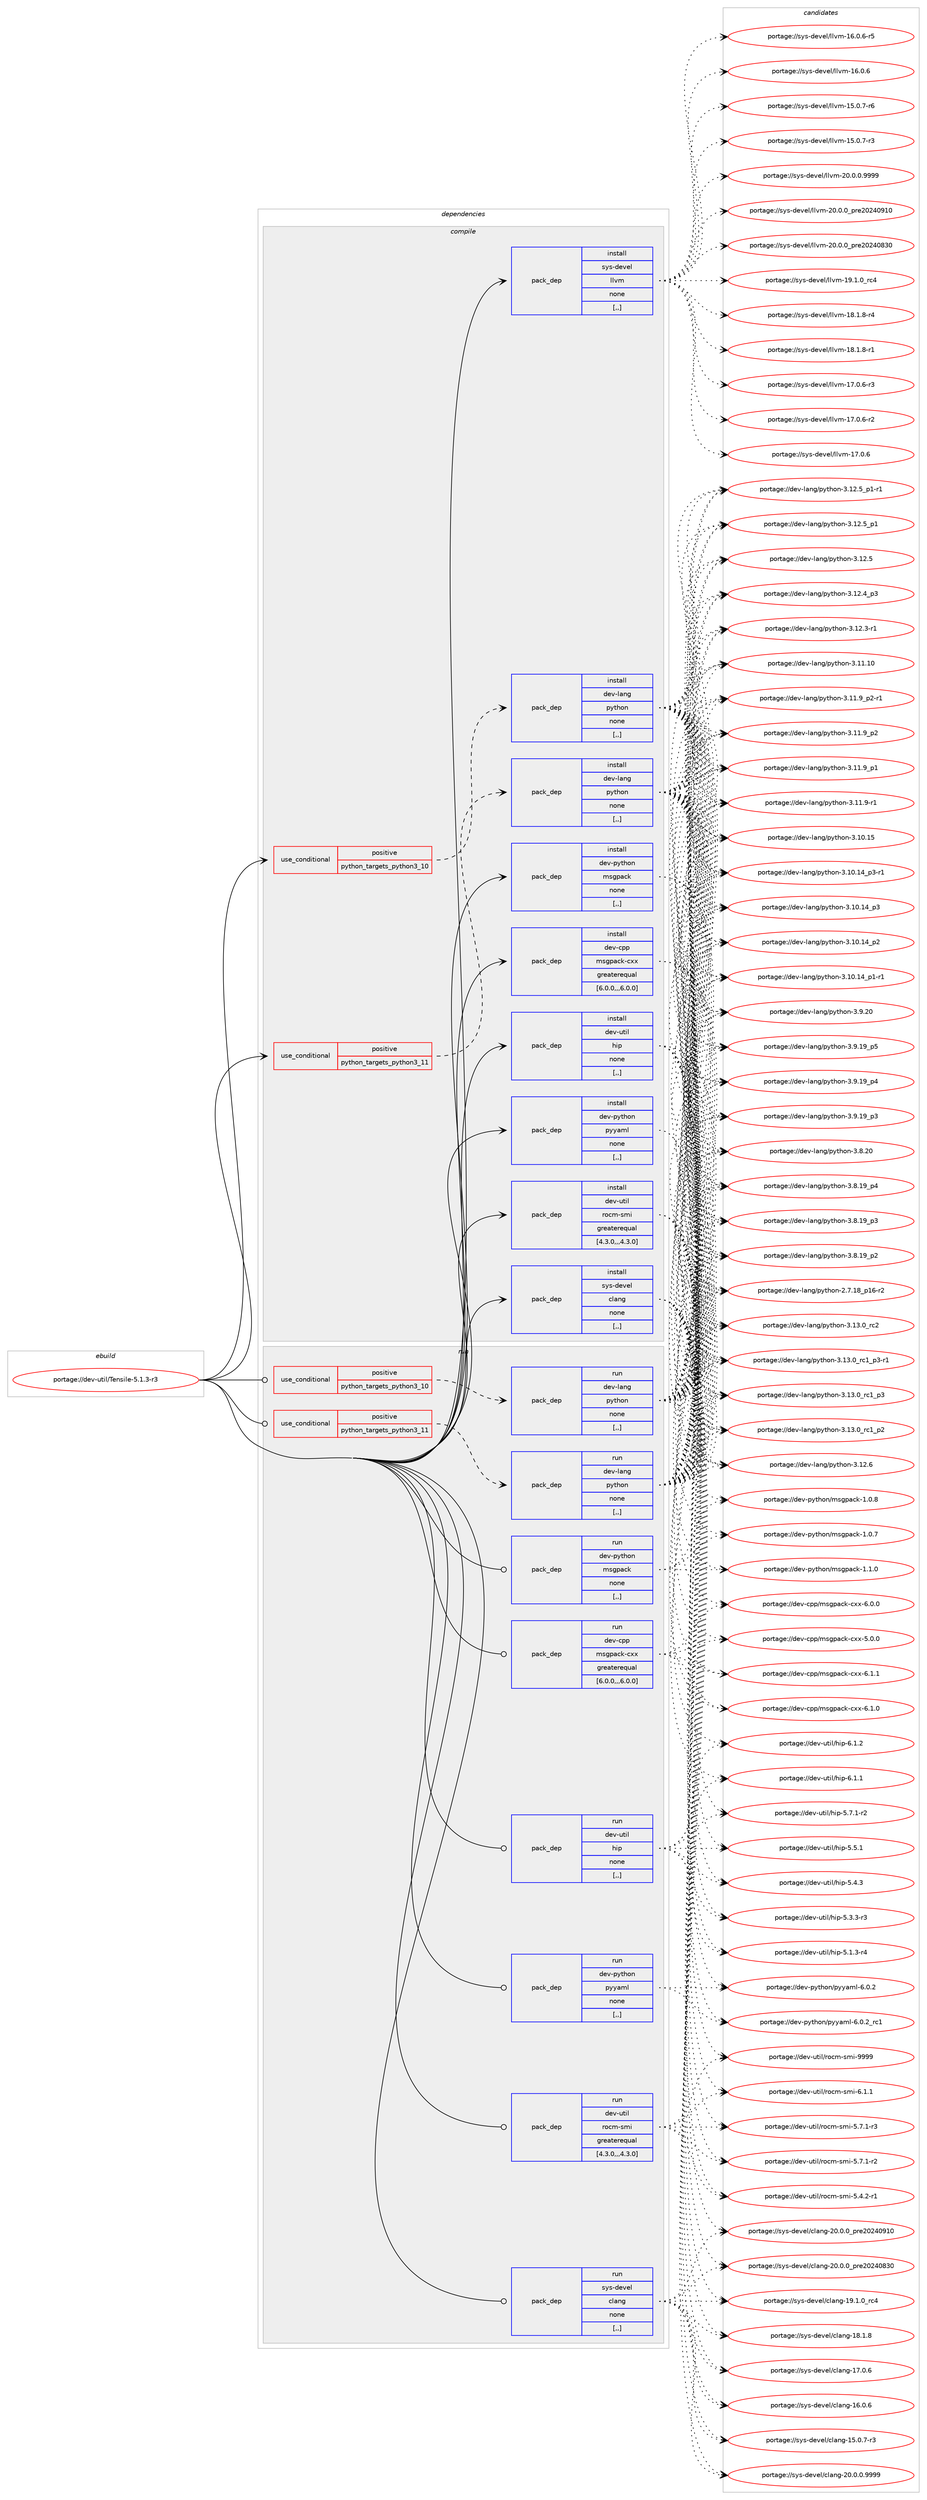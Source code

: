 digraph prolog {

# *************
# Graph options
# *************

newrank=true;
concentrate=true;
compound=true;
graph [rankdir=LR,fontname=Helvetica,fontsize=10,ranksep=1.5];#, ranksep=2.5, nodesep=0.2];
edge  [arrowhead=vee];
node  [fontname=Helvetica,fontsize=10];

# **********
# The ebuild
# **********

subgraph cluster_leftcol {
color=gray;
label=<<i>ebuild</i>>;
id [label="portage://dev-util/Tensile-5.1.3-r3", color=red, width=4, href="../dev-util/Tensile-5.1.3-r3.svg"];
}

# ****************
# The dependencies
# ****************

subgraph cluster_midcol {
color=gray;
label=<<i>dependencies</i>>;
subgraph cluster_compile {
fillcolor="#eeeeee";
style=filled;
label=<<i>compile</i>>;
subgraph cond190524 {
dependency707084 [label=<<TABLE BORDER="0" CELLBORDER="1" CELLSPACING="0" CELLPADDING="4"><TR><TD ROWSPAN="3" CELLPADDING="10">use_conditional</TD></TR><TR><TD>positive</TD></TR><TR><TD>python_targets_python3_10</TD></TR></TABLE>>, shape=none, color=red];
subgraph pack511573 {
dependency707085 [label=<<TABLE BORDER="0" CELLBORDER="1" CELLSPACING="0" CELLPADDING="4" WIDTH="220"><TR><TD ROWSPAN="6" CELLPADDING="30">pack_dep</TD></TR><TR><TD WIDTH="110">install</TD></TR><TR><TD>dev-lang</TD></TR><TR><TD>python</TD></TR><TR><TD>none</TD></TR><TR><TD>[,,]</TD></TR></TABLE>>, shape=none, color=blue];
}
dependency707084:e -> dependency707085:w [weight=20,style="dashed",arrowhead="vee"];
}
id:e -> dependency707084:w [weight=20,style="solid",arrowhead="vee"];
subgraph cond190525 {
dependency707086 [label=<<TABLE BORDER="0" CELLBORDER="1" CELLSPACING="0" CELLPADDING="4"><TR><TD ROWSPAN="3" CELLPADDING="10">use_conditional</TD></TR><TR><TD>positive</TD></TR><TR><TD>python_targets_python3_11</TD></TR></TABLE>>, shape=none, color=red];
subgraph pack511574 {
dependency707087 [label=<<TABLE BORDER="0" CELLBORDER="1" CELLSPACING="0" CELLPADDING="4" WIDTH="220"><TR><TD ROWSPAN="6" CELLPADDING="30">pack_dep</TD></TR><TR><TD WIDTH="110">install</TD></TR><TR><TD>dev-lang</TD></TR><TR><TD>python</TD></TR><TR><TD>none</TD></TR><TR><TD>[,,]</TD></TR></TABLE>>, shape=none, color=blue];
}
dependency707086:e -> dependency707087:w [weight=20,style="dashed",arrowhead="vee"];
}
id:e -> dependency707086:w [weight=20,style="solid",arrowhead="vee"];
subgraph pack511575 {
dependency707088 [label=<<TABLE BORDER="0" CELLBORDER="1" CELLSPACING="0" CELLPADDING="4" WIDTH="220"><TR><TD ROWSPAN="6" CELLPADDING="30">pack_dep</TD></TR><TR><TD WIDTH="110">install</TD></TR><TR><TD>dev-cpp</TD></TR><TR><TD>msgpack-cxx</TD></TR><TR><TD>greaterequal</TD></TR><TR><TD>[6.0.0,,,6.0.0]</TD></TR></TABLE>>, shape=none, color=blue];
}
id:e -> dependency707088:w [weight=20,style="solid",arrowhead="vee"];
subgraph pack511576 {
dependency707089 [label=<<TABLE BORDER="0" CELLBORDER="1" CELLSPACING="0" CELLPADDING="4" WIDTH="220"><TR><TD ROWSPAN="6" CELLPADDING="30">pack_dep</TD></TR><TR><TD WIDTH="110">install</TD></TR><TR><TD>dev-python</TD></TR><TR><TD>msgpack</TD></TR><TR><TD>none</TD></TR><TR><TD>[,,]</TD></TR></TABLE>>, shape=none, color=blue];
}
id:e -> dependency707089:w [weight=20,style="solid",arrowhead="vee"];
subgraph pack511577 {
dependency707090 [label=<<TABLE BORDER="0" CELLBORDER="1" CELLSPACING="0" CELLPADDING="4" WIDTH="220"><TR><TD ROWSPAN="6" CELLPADDING="30">pack_dep</TD></TR><TR><TD WIDTH="110">install</TD></TR><TR><TD>dev-python</TD></TR><TR><TD>pyyaml</TD></TR><TR><TD>none</TD></TR><TR><TD>[,,]</TD></TR></TABLE>>, shape=none, color=blue];
}
id:e -> dependency707090:w [weight=20,style="solid",arrowhead="vee"];
subgraph pack511578 {
dependency707091 [label=<<TABLE BORDER="0" CELLBORDER="1" CELLSPACING="0" CELLPADDING="4" WIDTH="220"><TR><TD ROWSPAN="6" CELLPADDING="30">pack_dep</TD></TR><TR><TD WIDTH="110">install</TD></TR><TR><TD>dev-util</TD></TR><TR><TD>hip</TD></TR><TR><TD>none</TD></TR><TR><TD>[,,]</TD></TR></TABLE>>, shape=none, color=blue];
}
id:e -> dependency707091:w [weight=20,style="solid",arrowhead="vee"];
subgraph pack511579 {
dependency707092 [label=<<TABLE BORDER="0" CELLBORDER="1" CELLSPACING="0" CELLPADDING="4" WIDTH="220"><TR><TD ROWSPAN="6" CELLPADDING="30">pack_dep</TD></TR><TR><TD WIDTH="110">install</TD></TR><TR><TD>dev-util</TD></TR><TR><TD>rocm-smi</TD></TR><TR><TD>greaterequal</TD></TR><TR><TD>[4.3.0,,,4.3.0]</TD></TR></TABLE>>, shape=none, color=blue];
}
id:e -> dependency707092:w [weight=20,style="solid",arrowhead="vee"];
subgraph pack511580 {
dependency707093 [label=<<TABLE BORDER="0" CELLBORDER="1" CELLSPACING="0" CELLPADDING="4" WIDTH="220"><TR><TD ROWSPAN="6" CELLPADDING="30">pack_dep</TD></TR><TR><TD WIDTH="110">install</TD></TR><TR><TD>sys-devel</TD></TR><TR><TD>clang</TD></TR><TR><TD>none</TD></TR><TR><TD>[,,]</TD></TR></TABLE>>, shape=none, color=blue];
}
id:e -> dependency707093:w [weight=20,style="solid",arrowhead="vee"];
subgraph pack511581 {
dependency707094 [label=<<TABLE BORDER="0" CELLBORDER="1" CELLSPACING="0" CELLPADDING="4" WIDTH="220"><TR><TD ROWSPAN="6" CELLPADDING="30">pack_dep</TD></TR><TR><TD WIDTH="110">install</TD></TR><TR><TD>sys-devel</TD></TR><TR><TD>llvm</TD></TR><TR><TD>none</TD></TR><TR><TD>[,,]</TD></TR></TABLE>>, shape=none, color=blue];
}
id:e -> dependency707094:w [weight=20,style="solid",arrowhead="vee"];
}
subgraph cluster_compileandrun {
fillcolor="#eeeeee";
style=filled;
label=<<i>compile and run</i>>;
}
subgraph cluster_run {
fillcolor="#eeeeee";
style=filled;
label=<<i>run</i>>;
subgraph cond190526 {
dependency707095 [label=<<TABLE BORDER="0" CELLBORDER="1" CELLSPACING="0" CELLPADDING="4"><TR><TD ROWSPAN="3" CELLPADDING="10">use_conditional</TD></TR><TR><TD>positive</TD></TR><TR><TD>python_targets_python3_10</TD></TR></TABLE>>, shape=none, color=red];
subgraph pack511582 {
dependency707096 [label=<<TABLE BORDER="0" CELLBORDER="1" CELLSPACING="0" CELLPADDING="4" WIDTH="220"><TR><TD ROWSPAN="6" CELLPADDING="30">pack_dep</TD></TR><TR><TD WIDTH="110">run</TD></TR><TR><TD>dev-lang</TD></TR><TR><TD>python</TD></TR><TR><TD>none</TD></TR><TR><TD>[,,]</TD></TR></TABLE>>, shape=none, color=blue];
}
dependency707095:e -> dependency707096:w [weight=20,style="dashed",arrowhead="vee"];
}
id:e -> dependency707095:w [weight=20,style="solid",arrowhead="odot"];
subgraph cond190527 {
dependency707097 [label=<<TABLE BORDER="0" CELLBORDER="1" CELLSPACING="0" CELLPADDING="4"><TR><TD ROWSPAN="3" CELLPADDING="10">use_conditional</TD></TR><TR><TD>positive</TD></TR><TR><TD>python_targets_python3_11</TD></TR></TABLE>>, shape=none, color=red];
subgraph pack511583 {
dependency707098 [label=<<TABLE BORDER="0" CELLBORDER="1" CELLSPACING="0" CELLPADDING="4" WIDTH="220"><TR><TD ROWSPAN="6" CELLPADDING="30">pack_dep</TD></TR><TR><TD WIDTH="110">run</TD></TR><TR><TD>dev-lang</TD></TR><TR><TD>python</TD></TR><TR><TD>none</TD></TR><TR><TD>[,,]</TD></TR></TABLE>>, shape=none, color=blue];
}
dependency707097:e -> dependency707098:w [weight=20,style="dashed",arrowhead="vee"];
}
id:e -> dependency707097:w [weight=20,style="solid",arrowhead="odot"];
subgraph pack511584 {
dependency707099 [label=<<TABLE BORDER="0" CELLBORDER="1" CELLSPACING="0" CELLPADDING="4" WIDTH="220"><TR><TD ROWSPAN="6" CELLPADDING="30">pack_dep</TD></TR><TR><TD WIDTH="110">run</TD></TR><TR><TD>dev-cpp</TD></TR><TR><TD>msgpack-cxx</TD></TR><TR><TD>greaterequal</TD></TR><TR><TD>[6.0.0,,,6.0.0]</TD></TR></TABLE>>, shape=none, color=blue];
}
id:e -> dependency707099:w [weight=20,style="solid",arrowhead="odot"];
subgraph pack511585 {
dependency707100 [label=<<TABLE BORDER="0" CELLBORDER="1" CELLSPACING="0" CELLPADDING="4" WIDTH="220"><TR><TD ROWSPAN="6" CELLPADDING="30">pack_dep</TD></TR><TR><TD WIDTH="110">run</TD></TR><TR><TD>dev-python</TD></TR><TR><TD>msgpack</TD></TR><TR><TD>none</TD></TR><TR><TD>[,,]</TD></TR></TABLE>>, shape=none, color=blue];
}
id:e -> dependency707100:w [weight=20,style="solid",arrowhead="odot"];
subgraph pack511586 {
dependency707101 [label=<<TABLE BORDER="0" CELLBORDER="1" CELLSPACING="0" CELLPADDING="4" WIDTH="220"><TR><TD ROWSPAN="6" CELLPADDING="30">pack_dep</TD></TR><TR><TD WIDTH="110">run</TD></TR><TR><TD>dev-python</TD></TR><TR><TD>pyyaml</TD></TR><TR><TD>none</TD></TR><TR><TD>[,,]</TD></TR></TABLE>>, shape=none, color=blue];
}
id:e -> dependency707101:w [weight=20,style="solid",arrowhead="odot"];
subgraph pack511587 {
dependency707102 [label=<<TABLE BORDER="0" CELLBORDER="1" CELLSPACING="0" CELLPADDING="4" WIDTH="220"><TR><TD ROWSPAN="6" CELLPADDING="30">pack_dep</TD></TR><TR><TD WIDTH="110">run</TD></TR><TR><TD>dev-util</TD></TR><TR><TD>hip</TD></TR><TR><TD>none</TD></TR><TR><TD>[,,]</TD></TR></TABLE>>, shape=none, color=blue];
}
id:e -> dependency707102:w [weight=20,style="solid",arrowhead="odot"];
subgraph pack511588 {
dependency707103 [label=<<TABLE BORDER="0" CELLBORDER="1" CELLSPACING="0" CELLPADDING="4" WIDTH="220"><TR><TD ROWSPAN="6" CELLPADDING="30">pack_dep</TD></TR><TR><TD WIDTH="110">run</TD></TR><TR><TD>dev-util</TD></TR><TR><TD>rocm-smi</TD></TR><TR><TD>greaterequal</TD></TR><TR><TD>[4.3.0,,,4.3.0]</TD></TR></TABLE>>, shape=none, color=blue];
}
id:e -> dependency707103:w [weight=20,style="solid",arrowhead="odot"];
subgraph pack511589 {
dependency707104 [label=<<TABLE BORDER="0" CELLBORDER="1" CELLSPACING="0" CELLPADDING="4" WIDTH="220"><TR><TD ROWSPAN="6" CELLPADDING="30">pack_dep</TD></TR><TR><TD WIDTH="110">run</TD></TR><TR><TD>sys-devel</TD></TR><TR><TD>clang</TD></TR><TR><TD>none</TD></TR><TR><TD>[,,]</TD></TR></TABLE>>, shape=none, color=blue];
}
id:e -> dependency707104:w [weight=20,style="solid",arrowhead="odot"];
}
}

# **************
# The candidates
# **************

subgraph cluster_choices {
rank=same;
color=gray;
label=<<i>candidates</i>>;

subgraph choice511573 {
color=black;
nodesep=1;
choice10010111845108971101034711212111610411111045514649514648951149950 [label="portage://dev-lang/python-3.13.0_rc2", color=red, width=4,href="../dev-lang/python-3.13.0_rc2.svg"];
choice1001011184510897110103471121211161041111104551464951464895114994995112514511449 [label="portage://dev-lang/python-3.13.0_rc1_p3-r1", color=red, width=4,href="../dev-lang/python-3.13.0_rc1_p3-r1.svg"];
choice100101118451089711010347112121116104111110455146495146489511499499511251 [label="portage://dev-lang/python-3.13.0_rc1_p3", color=red, width=4,href="../dev-lang/python-3.13.0_rc1_p3.svg"];
choice100101118451089711010347112121116104111110455146495146489511499499511250 [label="portage://dev-lang/python-3.13.0_rc1_p2", color=red, width=4,href="../dev-lang/python-3.13.0_rc1_p2.svg"];
choice10010111845108971101034711212111610411111045514649504654 [label="portage://dev-lang/python-3.12.6", color=red, width=4,href="../dev-lang/python-3.12.6.svg"];
choice1001011184510897110103471121211161041111104551464950465395112494511449 [label="portage://dev-lang/python-3.12.5_p1-r1", color=red, width=4,href="../dev-lang/python-3.12.5_p1-r1.svg"];
choice100101118451089711010347112121116104111110455146495046539511249 [label="portage://dev-lang/python-3.12.5_p1", color=red, width=4,href="../dev-lang/python-3.12.5_p1.svg"];
choice10010111845108971101034711212111610411111045514649504653 [label="portage://dev-lang/python-3.12.5", color=red, width=4,href="../dev-lang/python-3.12.5.svg"];
choice100101118451089711010347112121116104111110455146495046529511251 [label="portage://dev-lang/python-3.12.4_p3", color=red, width=4,href="../dev-lang/python-3.12.4_p3.svg"];
choice100101118451089711010347112121116104111110455146495046514511449 [label="portage://dev-lang/python-3.12.3-r1", color=red, width=4,href="../dev-lang/python-3.12.3-r1.svg"];
choice1001011184510897110103471121211161041111104551464949464948 [label="portage://dev-lang/python-3.11.10", color=red, width=4,href="../dev-lang/python-3.11.10.svg"];
choice1001011184510897110103471121211161041111104551464949465795112504511449 [label="portage://dev-lang/python-3.11.9_p2-r1", color=red, width=4,href="../dev-lang/python-3.11.9_p2-r1.svg"];
choice100101118451089711010347112121116104111110455146494946579511250 [label="portage://dev-lang/python-3.11.9_p2", color=red, width=4,href="../dev-lang/python-3.11.9_p2.svg"];
choice100101118451089711010347112121116104111110455146494946579511249 [label="portage://dev-lang/python-3.11.9_p1", color=red, width=4,href="../dev-lang/python-3.11.9_p1.svg"];
choice100101118451089711010347112121116104111110455146494946574511449 [label="portage://dev-lang/python-3.11.9-r1", color=red, width=4,href="../dev-lang/python-3.11.9-r1.svg"];
choice1001011184510897110103471121211161041111104551464948464953 [label="portage://dev-lang/python-3.10.15", color=red, width=4,href="../dev-lang/python-3.10.15.svg"];
choice100101118451089711010347112121116104111110455146494846495295112514511449 [label="portage://dev-lang/python-3.10.14_p3-r1", color=red, width=4,href="../dev-lang/python-3.10.14_p3-r1.svg"];
choice10010111845108971101034711212111610411111045514649484649529511251 [label="portage://dev-lang/python-3.10.14_p3", color=red, width=4,href="../dev-lang/python-3.10.14_p3.svg"];
choice10010111845108971101034711212111610411111045514649484649529511250 [label="portage://dev-lang/python-3.10.14_p2", color=red, width=4,href="../dev-lang/python-3.10.14_p2.svg"];
choice100101118451089711010347112121116104111110455146494846495295112494511449 [label="portage://dev-lang/python-3.10.14_p1-r1", color=red, width=4,href="../dev-lang/python-3.10.14_p1-r1.svg"];
choice10010111845108971101034711212111610411111045514657465048 [label="portage://dev-lang/python-3.9.20", color=red, width=4,href="../dev-lang/python-3.9.20.svg"];
choice100101118451089711010347112121116104111110455146574649579511253 [label="portage://dev-lang/python-3.9.19_p5", color=red, width=4,href="../dev-lang/python-3.9.19_p5.svg"];
choice100101118451089711010347112121116104111110455146574649579511252 [label="portage://dev-lang/python-3.9.19_p4", color=red, width=4,href="../dev-lang/python-3.9.19_p4.svg"];
choice100101118451089711010347112121116104111110455146574649579511251 [label="portage://dev-lang/python-3.9.19_p3", color=red, width=4,href="../dev-lang/python-3.9.19_p3.svg"];
choice10010111845108971101034711212111610411111045514656465048 [label="portage://dev-lang/python-3.8.20", color=red, width=4,href="../dev-lang/python-3.8.20.svg"];
choice100101118451089711010347112121116104111110455146564649579511252 [label="portage://dev-lang/python-3.8.19_p4", color=red, width=4,href="../dev-lang/python-3.8.19_p4.svg"];
choice100101118451089711010347112121116104111110455146564649579511251 [label="portage://dev-lang/python-3.8.19_p3", color=red, width=4,href="../dev-lang/python-3.8.19_p3.svg"];
choice100101118451089711010347112121116104111110455146564649579511250 [label="portage://dev-lang/python-3.8.19_p2", color=red, width=4,href="../dev-lang/python-3.8.19_p2.svg"];
choice100101118451089711010347112121116104111110455046554649569511249544511450 [label="portage://dev-lang/python-2.7.18_p16-r2", color=red, width=4,href="../dev-lang/python-2.7.18_p16-r2.svg"];
dependency707085:e -> choice10010111845108971101034711212111610411111045514649514648951149950:w [style=dotted,weight="100"];
dependency707085:e -> choice1001011184510897110103471121211161041111104551464951464895114994995112514511449:w [style=dotted,weight="100"];
dependency707085:e -> choice100101118451089711010347112121116104111110455146495146489511499499511251:w [style=dotted,weight="100"];
dependency707085:e -> choice100101118451089711010347112121116104111110455146495146489511499499511250:w [style=dotted,weight="100"];
dependency707085:e -> choice10010111845108971101034711212111610411111045514649504654:w [style=dotted,weight="100"];
dependency707085:e -> choice1001011184510897110103471121211161041111104551464950465395112494511449:w [style=dotted,weight="100"];
dependency707085:e -> choice100101118451089711010347112121116104111110455146495046539511249:w [style=dotted,weight="100"];
dependency707085:e -> choice10010111845108971101034711212111610411111045514649504653:w [style=dotted,weight="100"];
dependency707085:e -> choice100101118451089711010347112121116104111110455146495046529511251:w [style=dotted,weight="100"];
dependency707085:e -> choice100101118451089711010347112121116104111110455146495046514511449:w [style=dotted,weight="100"];
dependency707085:e -> choice1001011184510897110103471121211161041111104551464949464948:w [style=dotted,weight="100"];
dependency707085:e -> choice1001011184510897110103471121211161041111104551464949465795112504511449:w [style=dotted,weight="100"];
dependency707085:e -> choice100101118451089711010347112121116104111110455146494946579511250:w [style=dotted,weight="100"];
dependency707085:e -> choice100101118451089711010347112121116104111110455146494946579511249:w [style=dotted,weight="100"];
dependency707085:e -> choice100101118451089711010347112121116104111110455146494946574511449:w [style=dotted,weight="100"];
dependency707085:e -> choice1001011184510897110103471121211161041111104551464948464953:w [style=dotted,weight="100"];
dependency707085:e -> choice100101118451089711010347112121116104111110455146494846495295112514511449:w [style=dotted,weight="100"];
dependency707085:e -> choice10010111845108971101034711212111610411111045514649484649529511251:w [style=dotted,weight="100"];
dependency707085:e -> choice10010111845108971101034711212111610411111045514649484649529511250:w [style=dotted,weight="100"];
dependency707085:e -> choice100101118451089711010347112121116104111110455146494846495295112494511449:w [style=dotted,weight="100"];
dependency707085:e -> choice10010111845108971101034711212111610411111045514657465048:w [style=dotted,weight="100"];
dependency707085:e -> choice100101118451089711010347112121116104111110455146574649579511253:w [style=dotted,weight="100"];
dependency707085:e -> choice100101118451089711010347112121116104111110455146574649579511252:w [style=dotted,weight="100"];
dependency707085:e -> choice100101118451089711010347112121116104111110455146574649579511251:w [style=dotted,weight="100"];
dependency707085:e -> choice10010111845108971101034711212111610411111045514656465048:w [style=dotted,weight="100"];
dependency707085:e -> choice100101118451089711010347112121116104111110455146564649579511252:w [style=dotted,weight="100"];
dependency707085:e -> choice100101118451089711010347112121116104111110455146564649579511251:w [style=dotted,weight="100"];
dependency707085:e -> choice100101118451089711010347112121116104111110455146564649579511250:w [style=dotted,weight="100"];
dependency707085:e -> choice100101118451089711010347112121116104111110455046554649569511249544511450:w [style=dotted,weight="100"];
}
subgraph choice511574 {
color=black;
nodesep=1;
choice10010111845108971101034711212111610411111045514649514648951149950 [label="portage://dev-lang/python-3.13.0_rc2", color=red, width=4,href="../dev-lang/python-3.13.0_rc2.svg"];
choice1001011184510897110103471121211161041111104551464951464895114994995112514511449 [label="portage://dev-lang/python-3.13.0_rc1_p3-r1", color=red, width=4,href="../dev-lang/python-3.13.0_rc1_p3-r1.svg"];
choice100101118451089711010347112121116104111110455146495146489511499499511251 [label="portage://dev-lang/python-3.13.0_rc1_p3", color=red, width=4,href="../dev-lang/python-3.13.0_rc1_p3.svg"];
choice100101118451089711010347112121116104111110455146495146489511499499511250 [label="portage://dev-lang/python-3.13.0_rc1_p2", color=red, width=4,href="../dev-lang/python-3.13.0_rc1_p2.svg"];
choice10010111845108971101034711212111610411111045514649504654 [label="portage://dev-lang/python-3.12.6", color=red, width=4,href="../dev-lang/python-3.12.6.svg"];
choice1001011184510897110103471121211161041111104551464950465395112494511449 [label="portage://dev-lang/python-3.12.5_p1-r1", color=red, width=4,href="../dev-lang/python-3.12.5_p1-r1.svg"];
choice100101118451089711010347112121116104111110455146495046539511249 [label="portage://dev-lang/python-3.12.5_p1", color=red, width=4,href="../dev-lang/python-3.12.5_p1.svg"];
choice10010111845108971101034711212111610411111045514649504653 [label="portage://dev-lang/python-3.12.5", color=red, width=4,href="../dev-lang/python-3.12.5.svg"];
choice100101118451089711010347112121116104111110455146495046529511251 [label="portage://dev-lang/python-3.12.4_p3", color=red, width=4,href="../dev-lang/python-3.12.4_p3.svg"];
choice100101118451089711010347112121116104111110455146495046514511449 [label="portage://dev-lang/python-3.12.3-r1", color=red, width=4,href="../dev-lang/python-3.12.3-r1.svg"];
choice1001011184510897110103471121211161041111104551464949464948 [label="portage://dev-lang/python-3.11.10", color=red, width=4,href="../dev-lang/python-3.11.10.svg"];
choice1001011184510897110103471121211161041111104551464949465795112504511449 [label="portage://dev-lang/python-3.11.9_p2-r1", color=red, width=4,href="../dev-lang/python-3.11.9_p2-r1.svg"];
choice100101118451089711010347112121116104111110455146494946579511250 [label="portage://dev-lang/python-3.11.9_p2", color=red, width=4,href="../dev-lang/python-3.11.9_p2.svg"];
choice100101118451089711010347112121116104111110455146494946579511249 [label="portage://dev-lang/python-3.11.9_p1", color=red, width=4,href="../dev-lang/python-3.11.9_p1.svg"];
choice100101118451089711010347112121116104111110455146494946574511449 [label="portage://dev-lang/python-3.11.9-r1", color=red, width=4,href="../dev-lang/python-3.11.9-r1.svg"];
choice1001011184510897110103471121211161041111104551464948464953 [label="portage://dev-lang/python-3.10.15", color=red, width=4,href="../dev-lang/python-3.10.15.svg"];
choice100101118451089711010347112121116104111110455146494846495295112514511449 [label="portage://dev-lang/python-3.10.14_p3-r1", color=red, width=4,href="../dev-lang/python-3.10.14_p3-r1.svg"];
choice10010111845108971101034711212111610411111045514649484649529511251 [label="portage://dev-lang/python-3.10.14_p3", color=red, width=4,href="../dev-lang/python-3.10.14_p3.svg"];
choice10010111845108971101034711212111610411111045514649484649529511250 [label="portage://dev-lang/python-3.10.14_p2", color=red, width=4,href="../dev-lang/python-3.10.14_p2.svg"];
choice100101118451089711010347112121116104111110455146494846495295112494511449 [label="portage://dev-lang/python-3.10.14_p1-r1", color=red, width=4,href="../dev-lang/python-3.10.14_p1-r1.svg"];
choice10010111845108971101034711212111610411111045514657465048 [label="portage://dev-lang/python-3.9.20", color=red, width=4,href="../dev-lang/python-3.9.20.svg"];
choice100101118451089711010347112121116104111110455146574649579511253 [label="portage://dev-lang/python-3.9.19_p5", color=red, width=4,href="../dev-lang/python-3.9.19_p5.svg"];
choice100101118451089711010347112121116104111110455146574649579511252 [label="portage://dev-lang/python-3.9.19_p4", color=red, width=4,href="../dev-lang/python-3.9.19_p4.svg"];
choice100101118451089711010347112121116104111110455146574649579511251 [label="portage://dev-lang/python-3.9.19_p3", color=red, width=4,href="../dev-lang/python-3.9.19_p3.svg"];
choice10010111845108971101034711212111610411111045514656465048 [label="portage://dev-lang/python-3.8.20", color=red, width=4,href="../dev-lang/python-3.8.20.svg"];
choice100101118451089711010347112121116104111110455146564649579511252 [label="portage://dev-lang/python-3.8.19_p4", color=red, width=4,href="../dev-lang/python-3.8.19_p4.svg"];
choice100101118451089711010347112121116104111110455146564649579511251 [label="portage://dev-lang/python-3.8.19_p3", color=red, width=4,href="../dev-lang/python-3.8.19_p3.svg"];
choice100101118451089711010347112121116104111110455146564649579511250 [label="portage://dev-lang/python-3.8.19_p2", color=red, width=4,href="../dev-lang/python-3.8.19_p2.svg"];
choice100101118451089711010347112121116104111110455046554649569511249544511450 [label="portage://dev-lang/python-2.7.18_p16-r2", color=red, width=4,href="../dev-lang/python-2.7.18_p16-r2.svg"];
dependency707087:e -> choice10010111845108971101034711212111610411111045514649514648951149950:w [style=dotted,weight="100"];
dependency707087:e -> choice1001011184510897110103471121211161041111104551464951464895114994995112514511449:w [style=dotted,weight="100"];
dependency707087:e -> choice100101118451089711010347112121116104111110455146495146489511499499511251:w [style=dotted,weight="100"];
dependency707087:e -> choice100101118451089711010347112121116104111110455146495146489511499499511250:w [style=dotted,weight="100"];
dependency707087:e -> choice10010111845108971101034711212111610411111045514649504654:w [style=dotted,weight="100"];
dependency707087:e -> choice1001011184510897110103471121211161041111104551464950465395112494511449:w [style=dotted,weight="100"];
dependency707087:e -> choice100101118451089711010347112121116104111110455146495046539511249:w [style=dotted,weight="100"];
dependency707087:e -> choice10010111845108971101034711212111610411111045514649504653:w [style=dotted,weight="100"];
dependency707087:e -> choice100101118451089711010347112121116104111110455146495046529511251:w [style=dotted,weight="100"];
dependency707087:e -> choice100101118451089711010347112121116104111110455146495046514511449:w [style=dotted,weight="100"];
dependency707087:e -> choice1001011184510897110103471121211161041111104551464949464948:w [style=dotted,weight="100"];
dependency707087:e -> choice1001011184510897110103471121211161041111104551464949465795112504511449:w [style=dotted,weight="100"];
dependency707087:e -> choice100101118451089711010347112121116104111110455146494946579511250:w [style=dotted,weight="100"];
dependency707087:e -> choice100101118451089711010347112121116104111110455146494946579511249:w [style=dotted,weight="100"];
dependency707087:e -> choice100101118451089711010347112121116104111110455146494946574511449:w [style=dotted,weight="100"];
dependency707087:e -> choice1001011184510897110103471121211161041111104551464948464953:w [style=dotted,weight="100"];
dependency707087:e -> choice100101118451089711010347112121116104111110455146494846495295112514511449:w [style=dotted,weight="100"];
dependency707087:e -> choice10010111845108971101034711212111610411111045514649484649529511251:w [style=dotted,weight="100"];
dependency707087:e -> choice10010111845108971101034711212111610411111045514649484649529511250:w [style=dotted,weight="100"];
dependency707087:e -> choice100101118451089711010347112121116104111110455146494846495295112494511449:w [style=dotted,weight="100"];
dependency707087:e -> choice10010111845108971101034711212111610411111045514657465048:w [style=dotted,weight="100"];
dependency707087:e -> choice100101118451089711010347112121116104111110455146574649579511253:w [style=dotted,weight="100"];
dependency707087:e -> choice100101118451089711010347112121116104111110455146574649579511252:w [style=dotted,weight="100"];
dependency707087:e -> choice100101118451089711010347112121116104111110455146574649579511251:w [style=dotted,weight="100"];
dependency707087:e -> choice10010111845108971101034711212111610411111045514656465048:w [style=dotted,weight="100"];
dependency707087:e -> choice100101118451089711010347112121116104111110455146564649579511252:w [style=dotted,weight="100"];
dependency707087:e -> choice100101118451089711010347112121116104111110455146564649579511251:w [style=dotted,weight="100"];
dependency707087:e -> choice100101118451089711010347112121116104111110455146564649579511250:w [style=dotted,weight="100"];
dependency707087:e -> choice100101118451089711010347112121116104111110455046554649569511249544511450:w [style=dotted,weight="100"];
}
subgraph choice511575 {
color=black;
nodesep=1;
choice10010111845991121124710911510311297991074599120120455446494649 [label="portage://dev-cpp/msgpack-cxx-6.1.1", color=red, width=4,href="../dev-cpp/msgpack-cxx-6.1.1.svg"];
choice10010111845991121124710911510311297991074599120120455446494648 [label="portage://dev-cpp/msgpack-cxx-6.1.0", color=red, width=4,href="../dev-cpp/msgpack-cxx-6.1.0.svg"];
choice10010111845991121124710911510311297991074599120120455446484648 [label="portage://dev-cpp/msgpack-cxx-6.0.0", color=red, width=4,href="../dev-cpp/msgpack-cxx-6.0.0.svg"];
choice10010111845991121124710911510311297991074599120120455346484648 [label="portage://dev-cpp/msgpack-cxx-5.0.0", color=red, width=4,href="../dev-cpp/msgpack-cxx-5.0.0.svg"];
dependency707088:e -> choice10010111845991121124710911510311297991074599120120455446494649:w [style=dotted,weight="100"];
dependency707088:e -> choice10010111845991121124710911510311297991074599120120455446494648:w [style=dotted,weight="100"];
dependency707088:e -> choice10010111845991121124710911510311297991074599120120455446484648:w [style=dotted,weight="100"];
dependency707088:e -> choice10010111845991121124710911510311297991074599120120455346484648:w [style=dotted,weight="100"];
}
subgraph choice511576 {
color=black;
nodesep=1;
choice10010111845112121116104111110471091151031129799107454946494648 [label="portage://dev-python/msgpack-1.1.0", color=red, width=4,href="../dev-python/msgpack-1.1.0.svg"];
choice10010111845112121116104111110471091151031129799107454946484656 [label="portage://dev-python/msgpack-1.0.8", color=red, width=4,href="../dev-python/msgpack-1.0.8.svg"];
choice10010111845112121116104111110471091151031129799107454946484655 [label="portage://dev-python/msgpack-1.0.7", color=red, width=4,href="../dev-python/msgpack-1.0.7.svg"];
dependency707089:e -> choice10010111845112121116104111110471091151031129799107454946494648:w [style=dotted,weight="100"];
dependency707089:e -> choice10010111845112121116104111110471091151031129799107454946484656:w [style=dotted,weight="100"];
dependency707089:e -> choice10010111845112121116104111110471091151031129799107454946484655:w [style=dotted,weight="100"];
}
subgraph choice511577 {
color=black;
nodesep=1;
choice100101118451121211161041111104711212112197109108455446484650951149949 [label="portage://dev-python/pyyaml-6.0.2_rc1", color=red, width=4,href="../dev-python/pyyaml-6.0.2_rc1.svg"];
choice100101118451121211161041111104711212112197109108455446484650 [label="portage://dev-python/pyyaml-6.0.2", color=red, width=4,href="../dev-python/pyyaml-6.0.2.svg"];
dependency707090:e -> choice100101118451121211161041111104711212112197109108455446484650951149949:w [style=dotted,weight="100"];
dependency707090:e -> choice100101118451121211161041111104711212112197109108455446484650:w [style=dotted,weight="100"];
}
subgraph choice511578 {
color=black;
nodesep=1;
choice1001011184511711610510847104105112455446494650 [label="portage://dev-util/hip-6.1.2", color=red, width=4,href="../dev-util/hip-6.1.2.svg"];
choice1001011184511711610510847104105112455446494649 [label="portage://dev-util/hip-6.1.1", color=red, width=4,href="../dev-util/hip-6.1.1.svg"];
choice10010111845117116105108471041051124553465546494511450 [label="portage://dev-util/hip-5.7.1-r2", color=red, width=4,href="../dev-util/hip-5.7.1-r2.svg"];
choice1001011184511711610510847104105112455346534649 [label="portage://dev-util/hip-5.5.1", color=red, width=4,href="../dev-util/hip-5.5.1.svg"];
choice1001011184511711610510847104105112455346524651 [label="portage://dev-util/hip-5.4.3", color=red, width=4,href="../dev-util/hip-5.4.3.svg"];
choice10010111845117116105108471041051124553465146514511451 [label="portage://dev-util/hip-5.3.3-r3", color=red, width=4,href="../dev-util/hip-5.3.3-r3.svg"];
choice10010111845117116105108471041051124553464946514511452 [label="portage://dev-util/hip-5.1.3-r4", color=red, width=4,href="../dev-util/hip-5.1.3-r4.svg"];
dependency707091:e -> choice1001011184511711610510847104105112455446494650:w [style=dotted,weight="100"];
dependency707091:e -> choice1001011184511711610510847104105112455446494649:w [style=dotted,weight="100"];
dependency707091:e -> choice10010111845117116105108471041051124553465546494511450:w [style=dotted,weight="100"];
dependency707091:e -> choice1001011184511711610510847104105112455346534649:w [style=dotted,weight="100"];
dependency707091:e -> choice1001011184511711610510847104105112455346524651:w [style=dotted,weight="100"];
dependency707091:e -> choice10010111845117116105108471041051124553465146514511451:w [style=dotted,weight="100"];
dependency707091:e -> choice10010111845117116105108471041051124553464946514511452:w [style=dotted,weight="100"];
}
subgraph choice511579 {
color=black;
nodesep=1;
choice100101118451171161051084711411199109451151091054557575757 [label="portage://dev-util/rocm-smi-9999", color=red, width=4,href="../dev-util/rocm-smi-9999.svg"];
choice10010111845117116105108471141119910945115109105455446494649 [label="portage://dev-util/rocm-smi-6.1.1", color=red, width=4,href="../dev-util/rocm-smi-6.1.1.svg"];
choice100101118451171161051084711411199109451151091054553465546494511451 [label="portage://dev-util/rocm-smi-5.7.1-r3", color=red, width=4,href="../dev-util/rocm-smi-5.7.1-r3.svg"];
choice100101118451171161051084711411199109451151091054553465546494511450 [label="portage://dev-util/rocm-smi-5.7.1-r2", color=red, width=4,href="../dev-util/rocm-smi-5.7.1-r2.svg"];
choice100101118451171161051084711411199109451151091054553465246504511449 [label="portage://dev-util/rocm-smi-5.4.2-r1", color=red, width=4,href="../dev-util/rocm-smi-5.4.2-r1.svg"];
dependency707092:e -> choice100101118451171161051084711411199109451151091054557575757:w [style=dotted,weight="100"];
dependency707092:e -> choice10010111845117116105108471141119910945115109105455446494649:w [style=dotted,weight="100"];
dependency707092:e -> choice100101118451171161051084711411199109451151091054553465546494511451:w [style=dotted,weight="100"];
dependency707092:e -> choice100101118451171161051084711411199109451151091054553465546494511450:w [style=dotted,weight="100"];
dependency707092:e -> choice100101118451171161051084711411199109451151091054553465246504511449:w [style=dotted,weight="100"];
}
subgraph choice511580 {
color=black;
nodesep=1;
choice11512111545100101118101108479910897110103455048464846484657575757 [label="portage://sys-devel/clang-20.0.0.9999", color=red, width=4,href="../sys-devel/clang-20.0.0.9999.svg"];
choice1151211154510010111810110847991089711010345504846484648951121141015048505248574948 [label="portage://sys-devel/clang-20.0.0_pre20240910", color=red, width=4,href="../sys-devel/clang-20.0.0_pre20240910.svg"];
choice1151211154510010111810110847991089711010345504846484648951121141015048505248565148 [label="portage://sys-devel/clang-20.0.0_pre20240830", color=red, width=4,href="../sys-devel/clang-20.0.0_pre20240830.svg"];
choice1151211154510010111810110847991089711010345495746494648951149952 [label="portage://sys-devel/clang-19.1.0_rc4", color=red, width=4,href="../sys-devel/clang-19.1.0_rc4.svg"];
choice1151211154510010111810110847991089711010345495646494656 [label="portage://sys-devel/clang-18.1.8", color=red, width=4,href="../sys-devel/clang-18.1.8.svg"];
choice1151211154510010111810110847991089711010345495546484654 [label="portage://sys-devel/clang-17.0.6", color=red, width=4,href="../sys-devel/clang-17.0.6.svg"];
choice1151211154510010111810110847991089711010345495446484654 [label="portage://sys-devel/clang-16.0.6", color=red, width=4,href="../sys-devel/clang-16.0.6.svg"];
choice11512111545100101118101108479910897110103454953464846554511451 [label="portage://sys-devel/clang-15.0.7-r3", color=red, width=4,href="../sys-devel/clang-15.0.7-r3.svg"];
dependency707093:e -> choice11512111545100101118101108479910897110103455048464846484657575757:w [style=dotted,weight="100"];
dependency707093:e -> choice1151211154510010111810110847991089711010345504846484648951121141015048505248574948:w [style=dotted,weight="100"];
dependency707093:e -> choice1151211154510010111810110847991089711010345504846484648951121141015048505248565148:w [style=dotted,weight="100"];
dependency707093:e -> choice1151211154510010111810110847991089711010345495746494648951149952:w [style=dotted,weight="100"];
dependency707093:e -> choice1151211154510010111810110847991089711010345495646494656:w [style=dotted,weight="100"];
dependency707093:e -> choice1151211154510010111810110847991089711010345495546484654:w [style=dotted,weight="100"];
dependency707093:e -> choice1151211154510010111810110847991089711010345495446484654:w [style=dotted,weight="100"];
dependency707093:e -> choice11512111545100101118101108479910897110103454953464846554511451:w [style=dotted,weight="100"];
}
subgraph choice511581 {
color=black;
nodesep=1;
choice1151211154510010111810110847108108118109455048464846484657575757 [label="portage://sys-devel/llvm-20.0.0.9999", color=red, width=4,href="../sys-devel/llvm-20.0.0.9999.svg"];
choice115121115451001011181011084710810811810945504846484648951121141015048505248574948 [label="portage://sys-devel/llvm-20.0.0_pre20240910", color=red, width=4,href="../sys-devel/llvm-20.0.0_pre20240910.svg"];
choice115121115451001011181011084710810811810945504846484648951121141015048505248565148 [label="portage://sys-devel/llvm-20.0.0_pre20240830", color=red, width=4,href="../sys-devel/llvm-20.0.0_pre20240830.svg"];
choice115121115451001011181011084710810811810945495746494648951149952 [label="portage://sys-devel/llvm-19.1.0_rc4", color=red, width=4,href="../sys-devel/llvm-19.1.0_rc4.svg"];
choice1151211154510010111810110847108108118109454956464946564511452 [label="portage://sys-devel/llvm-18.1.8-r4", color=red, width=4,href="../sys-devel/llvm-18.1.8-r4.svg"];
choice1151211154510010111810110847108108118109454956464946564511449 [label="portage://sys-devel/llvm-18.1.8-r1", color=red, width=4,href="../sys-devel/llvm-18.1.8-r1.svg"];
choice1151211154510010111810110847108108118109454955464846544511451 [label="portage://sys-devel/llvm-17.0.6-r3", color=red, width=4,href="../sys-devel/llvm-17.0.6-r3.svg"];
choice1151211154510010111810110847108108118109454955464846544511450 [label="portage://sys-devel/llvm-17.0.6-r2", color=red, width=4,href="../sys-devel/llvm-17.0.6-r2.svg"];
choice115121115451001011181011084710810811810945495546484654 [label="portage://sys-devel/llvm-17.0.6", color=red, width=4,href="../sys-devel/llvm-17.0.6.svg"];
choice1151211154510010111810110847108108118109454954464846544511453 [label="portage://sys-devel/llvm-16.0.6-r5", color=red, width=4,href="../sys-devel/llvm-16.0.6-r5.svg"];
choice115121115451001011181011084710810811810945495446484654 [label="portage://sys-devel/llvm-16.0.6", color=red, width=4,href="../sys-devel/llvm-16.0.6.svg"];
choice1151211154510010111810110847108108118109454953464846554511454 [label="portage://sys-devel/llvm-15.0.7-r6", color=red, width=4,href="../sys-devel/llvm-15.0.7-r6.svg"];
choice1151211154510010111810110847108108118109454953464846554511451 [label="portage://sys-devel/llvm-15.0.7-r3", color=red, width=4,href="../sys-devel/llvm-15.0.7-r3.svg"];
dependency707094:e -> choice1151211154510010111810110847108108118109455048464846484657575757:w [style=dotted,weight="100"];
dependency707094:e -> choice115121115451001011181011084710810811810945504846484648951121141015048505248574948:w [style=dotted,weight="100"];
dependency707094:e -> choice115121115451001011181011084710810811810945504846484648951121141015048505248565148:w [style=dotted,weight="100"];
dependency707094:e -> choice115121115451001011181011084710810811810945495746494648951149952:w [style=dotted,weight="100"];
dependency707094:e -> choice1151211154510010111810110847108108118109454956464946564511452:w [style=dotted,weight="100"];
dependency707094:e -> choice1151211154510010111810110847108108118109454956464946564511449:w [style=dotted,weight="100"];
dependency707094:e -> choice1151211154510010111810110847108108118109454955464846544511451:w [style=dotted,weight="100"];
dependency707094:e -> choice1151211154510010111810110847108108118109454955464846544511450:w [style=dotted,weight="100"];
dependency707094:e -> choice115121115451001011181011084710810811810945495546484654:w [style=dotted,weight="100"];
dependency707094:e -> choice1151211154510010111810110847108108118109454954464846544511453:w [style=dotted,weight="100"];
dependency707094:e -> choice115121115451001011181011084710810811810945495446484654:w [style=dotted,weight="100"];
dependency707094:e -> choice1151211154510010111810110847108108118109454953464846554511454:w [style=dotted,weight="100"];
dependency707094:e -> choice1151211154510010111810110847108108118109454953464846554511451:w [style=dotted,weight="100"];
}
subgraph choice511582 {
color=black;
nodesep=1;
choice10010111845108971101034711212111610411111045514649514648951149950 [label="portage://dev-lang/python-3.13.0_rc2", color=red, width=4,href="../dev-lang/python-3.13.0_rc2.svg"];
choice1001011184510897110103471121211161041111104551464951464895114994995112514511449 [label="portage://dev-lang/python-3.13.0_rc1_p3-r1", color=red, width=4,href="../dev-lang/python-3.13.0_rc1_p3-r1.svg"];
choice100101118451089711010347112121116104111110455146495146489511499499511251 [label="portage://dev-lang/python-3.13.0_rc1_p3", color=red, width=4,href="../dev-lang/python-3.13.0_rc1_p3.svg"];
choice100101118451089711010347112121116104111110455146495146489511499499511250 [label="portage://dev-lang/python-3.13.0_rc1_p2", color=red, width=4,href="../dev-lang/python-3.13.0_rc1_p2.svg"];
choice10010111845108971101034711212111610411111045514649504654 [label="portage://dev-lang/python-3.12.6", color=red, width=4,href="../dev-lang/python-3.12.6.svg"];
choice1001011184510897110103471121211161041111104551464950465395112494511449 [label="portage://dev-lang/python-3.12.5_p1-r1", color=red, width=4,href="../dev-lang/python-3.12.5_p1-r1.svg"];
choice100101118451089711010347112121116104111110455146495046539511249 [label="portage://dev-lang/python-3.12.5_p1", color=red, width=4,href="../dev-lang/python-3.12.5_p1.svg"];
choice10010111845108971101034711212111610411111045514649504653 [label="portage://dev-lang/python-3.12.5", color=red, width=4,href="../dev-lang/python-3.12.5.svg"];
choice100101118451089711010347112121116104111110455146495046529511251 [label="portage://dev-lang/python-3.12.4_p3", color=red, width=4,href="../dev-lang/python-3.12.4_p3.svg"];
choice100101118451089711010347112121116104111110455146495046514511449 [label="portage://dev-lang/python-3.12.3-r1", color=red, width=4,href="../dev-lang/python-3.12.3-r1.svg"];
choice1001011184510897110103471121211161041111104551464949464948 [label="portage://dev-lang/python-3.11.10", color=red, width=4,href="../dev-lang/python-3.11.10.svg"];
choice1001011184510897110103471121211161041111104551464949465795112504511449 [label="portage://dev-lang/python-3.11.9_p2-r1", color=red, width=4,href="../dev-lang/python-3.11.9_p2-r1.svg"];
choice100101118451089711010347112121116104111110455146494946579511250 [label="portage://dev-lang/python-3.11.9_p2", color=red, width=4,href="../dev-lang/python-3.11.9_p2.svg"];
choice100101118451089711010347112121116104111110455146494946579511249 [label="portage://dev-lang/python-3.11.9_p1", color=red, width=4,href="../dev-lang/python-3.11.9_p1.svg"];
choice100101118451089711010347112121116104111110455146494946574511449 [label="portage://dev-lang/python-3.11.9-r1", color=red, width=4,href="../dev-lang/python-3.11.9-r1.svg"];
choice1001011184510897110103471121211161041111104551464948464953 [label="portage://dev-lang/python-3.10.15", color=red, width=4,href="../dev-lang/python-3.10.15.svg"];
choice100101118451089711010347112121116104111110455146494846495295112514511449 [label="portage://dev-lang/python-3.10.14_p3-r1", color=red, width=4,href="../dev-lang/python-3.10.14_p3-r1.svg"];
choice10010111845108971101034711212111610411111045514649484649529511251 [label="portage://dev-lang/python-3.10.14_p3", color=red, width=4,href="../dev-lang/python-3.10.14_p3.svg"];
choice10010111845108971101034711212111610411111045514649484649529511250 [label="portage://dev-lang/python-3.10.14_p2", color=red, width=4,href="../dev-lang/python-3.10.14_p2.svg"];
choice100101118451089711010347112121116104111110455146494846495295112494511449 [label="portage://dev-lang/python-3.10.14_p1-r1", color=red, width=4,href="../dev-lang/python-3.10.14_p1-r1.svg"];
choice10010111845108971101034711212111610411111045514657465048 [label="portage://dev-lang/python-3.9.20", color=red, width=4,href="../dev-lang/python-3.9.20.svg"];
choice100101118451089711010347112121116104111110455146574649579511253 [label="portage://dev-lang/python-3.9.19_p5", color=red, width=4,href="../dev-lang/python-3.9.19_p5.svg"];
choice100101118451089711010347112121116104111110455146574649579511252 [label="portage://dev-lang/python-3.9.19_p4", color=red, width=4,href="../dev-lang/python-3.9.19_p4.svg"];
choice100101118451089711010347112121116104111110455146574649579511251 [label="portage://dev-lang/python-3.9.19_p3", color=red, width=4,href="../dev-lang/python-3.9.19_p3.svg"];
choice10010111845108971101034711212111610411111045514656465048 [label="portage://dev-lang/python-3.8.20", color=red, width=4,href="../dev-lang/python-3.8.20.svg"];
choice100101118451089711010347112121116104111110455146564649579511252 [label="portage://dev-lang/python-3.8.19_p4", color=red, width=4,href="../dev-lang/python-3.8.19_p4.svg"];
choice100101118451089711010347112121116104111110455146564649579511251 [label="portage://dev-lang/python-3.8.19_p3", color=red, width=4,href="../dev-lang/python-3.8.19_p3.svg"];
choice100101118451089711010347112121116104111110455146564649579511250 [label="portage://dev-lang/python-3.8.19_p2", color=red, width=4,href="../dev-lang/python-3.8.19_p2.svg"];
choice100101118451089711010347112121116104111110455046554649569511249544511450 [label="portage://dev-lang/python-2.7.18_p16-r2", color=red, width=4,href="../dev-lang/python-2.7.18_p16-r2.svg"];
dependency707096:e -> choice10010111845108971101034711212111610411111045514649514648951149950:w [style=dotted,weight="100"];
dependency707096:e -> choice1001011184510897110103471121211161041111104551464951464895114994995112514511449:w [style=dotted,weight="100"];
dependency707096:e -> choice100101118451089711010347112121116104111110455146495146489511499499511251:w [style=dotted,weight="100"];
dependency707096:e -> choice100101118451089711010347112121116104111110455146495146489511499499511250:w [style=dotted,weight="100"];
dependency707096:e -> choice10010111845108971101034711212111610411111045514649504654:w [style=dotted,weight="100"];
dependency707096:e -> choice1001011184510897110103471121211161041111104551464950465395112494511449:w [style=dotted,weight="100"];
dependency707096:e -> choice100101118451089711010347112121116104111110455146495046539511249:w [style=dotted,weight="100"];
dependency707096:e -> choice10010111845108971101034711212111610411111045514649504653:w [style=dotted,weight="100"];
dependency707096:e -> choice100101118451089711010347112121116104111110455146495046529511251:w [style=dotted,weight="100"];
dependency707096:e -> choice100101118451089711010347112121116104111110455146495046514511449:w [style=dotted,weight="100"];
dependency707096:e -> choice1001011184510897110103471121211161041111104551464949464948:w [style=dotted,weight="100"];
dependency707096:e -> choice1001011184510897110103471121211161041111104551464949465795112504511449:w [style=dotted,weight="100"];
dependency707096:e -> choice100101118451089711010347112121116104111110455146494946579511250:w [style=dotted,weight="100"];
dependency707096:e -> choice100101118451089711010347112121116104111110455146494946579511249:w [style=dotted,weight="100"];
dependency707096:e -> choice100101118451089711010347112121116104111110455146494946574511449:w [style=dotted,weight="100"];
dependency707096:e -> choice1001011184510897110103471121211161041111104551464948464953:w [style=dotted,weight="100"];
dependency707096:e -> choice100101118451089711010347112121116104111110455146494846495295112514511449:w [style=dotted,weight="100"];
dependency707096:e -> choice10010111845108971101034711212111610411111045514649484649529511251:w [style=dotted,weight="100"];
dependency707096:e -> choice10010111845108971101034711212111610411111045514649484649529511250:w [style=dotted,weight="100"];
dependency707096:e -> choice100101118451089711010347112121116104111110455146494846495295112494511449:w [style=dotted,weight="100"];
dependency707096:e -> choice10010111845108971101034711212111610411111045514657465048:w [style=dotted,weight="100"];
dependency707096:e -> choice100101118451089711010347112121116104111110455146574649579511253:w [style=dotted,weight="100"];
dependency707096:e -> choice100101118451089711010347112121116104111110455146574649579511252:w [style=dotted,weight="100"];
dependency707096:e -> choice100101118451089711010347112121116104111110455146574649579511251:w [style=dotted,weight="100"];
dependency707096:e -> choice10010111845108971101034711212111610411111045514656465048:w [style=dotted,weight="100"];
dependency707096:e -> choice100101118451089711010347112121116104111110455146564649579511252:w [style=dotted,weight="100"];
dependency707096:e -> choice100101118451089711010347112121116104111110455146564649579511251:w [style=dotted,weight="100"];
dependency707096:e -> choice100101118451089711010347112121116104111110455146564649579511250:w [style=dotted,weight="100"];
dependency707096:e -> choice100101118451089711010347112121116104111110455046554649569511249544511450:w [style=dotted,weight="100"];
}
subgraph choice511583 {
color=black;
nodesep=1;
choice10010111845108971101034711212111610411111045514649514648951149950 [label="portage://dev-lang/python-3.13.0_rc2", color=red, width=4,href="../dev-lang/python-3.13.0_rc2.svg"];
choice1001011184510897110103471121211161041111104551464951464895114994995112514511449 [label="portage://dev-lang/python-3.13.0_rc1_p3-r1", color=red, width=4,href="../dev-lang/python-3.13.0_rc1_p3-r1.svg"];
choice100101118451089711010347112121116104111110455146495146489511499499511251 [label="portage://dev-lang/python-3.13.0_rc1_p3", color=red, width=4,href="../dev-lang/python-3.13.0_rc1_p3.svg"];
choice100101118451089711010347112121116104111110455146495146489511499499511250 [label="portage://dev-lang/python-3.13.0_rc1_p2", color=red, width=4,href="../dev-lang/python-3.13.0_rc1_p2.svg"];
choice10010111845108971101034711212111610411111045514649504654 [label="portage://dev-lang/python-3.12.6", color=red, width=4,href="../dev-lang/python-3.12.6.svg"];
choice1001011184510897110103471121211161041111104551464950465395112494511449 [label="portage://dev-lang/python-3.12.5_p1-r1", color=red, width=4,href="../dev-lang/python-3.12.5_p1-r1.svg"];
choice100101118451089711010347112121116104111110455146495046539511249 [label="portage://dev-lang/python-3.12.5_p1", color=red, width=4,href="../dev-lang/python-3.12.5_p1.svg"];
choice10010111845108971101034711212111610411111045514649504653 [label="portage://dev-lang/python-3.12.5", color=red, width=4,href="../dev-lang/python-3.12.5.svg"];
choice100101118451089711010347112121116104111110455146495046529511251 [label="portage://dev-lang/python-3.12.4_p3", color=red, width=4,href="../dev-lang/python-3.12.4_p3.svg"];
choice100101118451089711010347112121116104111110455146495046514511449 [label="portage://dev-lang/python-3.12.3-r1", color=red, width=4,href="../dev-lang/python-3.12.3-r1.svg"];
choice1001011184510897110103471121211161041111104551464949464948 [label="portage://dev-lang/python-3.11.10", color=red, width=4,href="../dev-lang/python-3.11.10.svg"];
choice1001011184510897110103471121211161041111104551464949465795112504511449 [label="portage://dev-lang/python-3.11.9_p2-r1", color=red, width=4,href="../dev-lang/python-3.11.9_p2-r1.svg"];
choice100101118451089711010347112121116104111110455146494946579511250 [label="portage://dev-lang/python-3.11.9_p2", color=red, width=4,href="../dev-lang/python-3.11.9_p2.svg"];
choice100101118451089711010347112121116104111110455146494946579511249 [label="portage://dev-lang/python-3.11.9_p1", color=red, width=4,href="../dev-lang/python-3.11.9_p1.svg"];
choice100101118451089711010347112121116104111110455146494946574511449 [label="portage://dev-lang/python-3.11.9-r1", color=red, width=4,href="../dev-lang/python-3.11.9-r1.svg"];
choice1001011184510897110103471121211161041111104551464948464953 [label="portage://dev-lang/python-3.10.15", color=red, width=4,href="../dev-lang/python-3.10.15.svg"];
choice100101118451089711010347112121116104111110455146494846495295112514511449 [label="portage://dev-lang/python-3.10.14_p3-r1", color=red, width=4,href="../dev-lang/python-3.10.14_p3-r1.svg"];
choice10010111845108971101034711212111610411111045514649484649529511251 [label="portage://dev-lang/python-3.10.14_p3", color=red, width=4,href="../dev-lang/python-3.10.14_p3.svg"];
choice10010111845108971101034711212111610411111045514649484649529511250 [label="portage://dev-lang/python-3.10.14_p2", color=red, width=4,href="../dev-lang/python-3.10.14_p2.svg"];
choice100101118451089711010347112121116104111110455146494846495295112494511449 [label="portage://dev-lang/python-3.10.14_p1-r1", color=red, width=4,href="../dev-lang/python-3.10.14_p1-r1.svg"];
choice10010111845108971101034711212111610411111045514657465048 [label="portage://dev-lang/python-3.9.20", color=red, width=4,href="../dev-lang/python-3.9.20.svg"];
choice100101118451089711010347112121116104111110455146574649579511253 [label="portage://dev-lang/python-3.9.19_p5", color=red, width=4,href="../dev-lang/python-3.9.19_p5.svg"];
choice100101118451089711010347112121116104111110455146574649579511252 [label="portage://dev-lang/python-3.9.19_p4", color=red, width=4,href="../dev-lang/python-3.9.19_p4.svg"];
choice100101118451089711010347112121116104111110455146574649579511251 [label="portage://dev-lang/python-3.9.19_p3", color=red, width=4,href="../dev-lang/python-3.9.19_p3.svg"];
choice10010111845108971101034711212111610411111045514656465048 [label="portage://dev-lang/python-3.8.20", color=red, width=4,href="../dev-lang/python-3.8.20.svg"];
choice100101118451089711010347112121116104111110455146564649579511252 [label="portage://dev-lang/python-3.8.19_p4", color=red, width=4,href="../dev-lang/python-3.8.19_p4.svg"];
choice100101118451089711010347112121116104111110455146564649579511251 [label="portage://dev-lang/python-3.8.19_p3", color=red, width=4,href="../dev-lang/python-3.8.19_p3.svg"];
choice100101118451089711010347112121116104111110455146564649579511250 [label="portage://dev-lang/python-3.8.19_p2", color=red, width=4,href="../dev-lang/python-3.8.19_p2.svg"];
choice100101118451089711010347112121116104111110455046554649569511249544511450 [label="portage://dev-lang/python-2.7.18_p16-r2", color=red, width=4,href="../dev-lang/python-2.7.18_p16-r2.svg"];
dependency707098:e -> choice10010111845108971101034711212111610411111045514649514648951149950:w [style=dotted,weight="100"];
dependency707098:e -> choice1001011184510897110103471121211161041111104551464951464895114994995112514511449:w [style=dotted,weight="100"];
dependency707098:e -> choice100101118451089711010347112121116104111110455146495146489511499499511251:w [style=dotted,weight="100"];
dependency707098:e -> choice100101118451089711010347112121116104111110455146495146489511499499511250:w [style=dotted,weight="100"];
dependency707098:e -> choice10010111845108971101034711212111610411111045514649504654:w [style=dotted,weight="100"];
dependency707098:e -> choice1001011184510897110103471121211161041111104551464950465395112494511449:w [style=dotted,weight="100"];
dependency707098:e -> choice100101118451089711010347112121116104111110455146495046539511249:w [style=dotted,weight="100"];
dependency707098:e -> choice10010111845108971101034711212111610411111045514649504653:w [style=dotted,weight="100"];
dependency707098:e -> choice100101118451089711010347112121116104111110455146495046529511251:w [style=dotted,weight="100"];
dependency707098:e -> choice100101118451089711010347112121116104111110455146495046514511449:w [style=dotted,weight="100"];
dependency707098:e -> choice1001011184510897110103471121211161041111104551464949464948:w [style=dotted,weight="100"];
dependency707098:e -> choice1001011184510897110103471121211161041111104551464949465795112504511449:w [style=dotted,weight="100"];
dependency707098:e -> choice100101118451089711010347112121116104111110455146494946579511250:w [style=dotted,weight="100"];
dependency707098:e -> choice100101118451089711010347112121116104111110455146494946579511249:w [style=dotted,weight="100"];
dependency707098:e -> choice100101118451089711010347112121116104111110455146494946574511449:w [style=dotted,weight="100"];
dependency707098:e -> choice1001011184510897110103471121211161041111104551464948464953:w [style=dotted,weight="100"];
dependency707098:e -> choice100101118451089711010347112121116104111110455146494846495295112514511449:w [style=dotted,weight="100"];
dependency707098:e -> choice10010111845108971101034711212111610411111045514649484649529511251:w [style=dotted,weight="100"];
dependency707098:e -> choice10010111845108971101034711212111610411111045514649484649529511250:w [style=dotted,weight="100"];
dependency707098:e -> choice100101118451089711010347112121116104111110455146494846495295112494511449:w [style=dotted,weight="100"];
dependency707098:e -> choice10010111845108971101034711212111610411111045514657465048:w [style=dotted,weight="100"];
dependency707098:e -> choice100101118451089711010347112121116104111110455146574649579511253:w [style=dotted,weight="100"];
dependency707098:e -> choice100101118451089711010347112121116104111110455146574649579511252:w [style=dotted,weight="100"];
dependency707098:e -> choice100101118451089711010347112121116104111110455146574649579511251:w [style=dotted,weight="100"];
dependency707098:e -> choice10010111845108971101034711212111610411111045514656465048:w [style=dotted,weight="100"];
dependency707098:e -> choice100101118451089711010347112121116104111110455146564649579511252:w [style=dotted,weight="100"];
dependency707098:e -> choice100101118451089711010347112121116104111110455146564649579511251:w [style=dotted,weight="100"];
dependency707098:e -> choice100101118451089711010347112121116104111110455146564649579511250:w [style=dotted,weight="100"];
dependency707098:e -> choice100101118451089711010347112121116104111110455046554649569511249544511450:w [style=dotted,weight="100"];
}
subgraph choice511584 {
color=black;
nodesep=1;
choice10010111845991121124710911510311297991074599120120455446494649 [label="portage://dev-cpp/msgpack-cxx-6.1.1", color=red, width=4,href="../dev-cpp/msgpack-cxx-6.1.1.svg"];
choice10010111845991121124710911510311297991074599120120455446494648 [label="portage://dev-cpp/msgpack-cxx-6.1.0", color=red, width=4,href="../dev-cpp/msgpack-cxx-6.1.0.svg"];
choice10010111845991121124710911510311297991074599120120455446484648 [label="portage://dev-cpp/msgpack-cxx-6.0.0", color=red, width=4,href="../dev-cpp/msgpack-cxx-6.0.0.svg"];
choice10010111845991121124710911510311297991074599120120455346484648 [label="portage://dev-cpp/msgpack-cxx-5.0.0", color=red, width=4,href="../dev-cpp/msgpack-cxx-5.0.0.svg"];
dependency707099:e -> choice10010111845991121124710911510311297991074599120120455446494649:w [style=dotted,weight="100"];
dependency707099:e -> choice10010111845991121124710911510311297991074599120120455446494648:w [style=dotted,weight="100"];
dependency707099:e -> choice10010111845991121124710911510311297991074599120120455446484648:w [style=dotted,weight="100"];
dependency707099:e -> choice10010111845991121124710911510311297991074599120120455346484648:w [style=dotted,weight="100"];
}
subgraph choice511585 {
color=black;
nodesep=1;
choice10010111845112121116104111110471091151031129799107454946494648 [label="portage://dev-python/msgpack-1.1.0", color=red, width=4,href="../dev-python/msgpack-1.1.0.svg"];
choice10010111845112121116104111110471091151031129799107454946484656 [label="portage://dev-python/msgpack-1.0.8", color=red, width=4,href="../dev-python/msgpack-1.0.8.svg"];
choice10010111845112121116104111110471091151031129799107454946484655 [label="portage://dev-python/msgpack-1.0.7", color=red, width=4,href="../dev-python/msgpack-1.0.7.svg"];
dependency707100:e -> choice10010111845112121116104111110471091151031129799107454946494648:w [style=dotted,weight="100"];
dependency707100:e -> choice10010111845112121116104111110471091151031129799107454946484656:w [style=dotted,weight="100"];
dependency707100:e -> choice10010111845112121116104111110471091151031129799107454946484655:w [style=dotted,weight="100"];
}
subgraph choice511586 {
color=black;
nodesep=1;
choice100101118451121211161041111104711212112197109108455446484650951149949 [label="portage://dev-python/pyyaml-6.0.2_rc1", color=red, width=4,href="../dev-python/pyyaml-6.0.2_rc1.svg"];
choice100101118451121211161041111104711212112197109108455446484650 [label="portage://dev-python/pyyaml-6.0.2", color=red, width=4,href="../dev-python/pyyaml-6.0.2.svg"];
dependency707101:e -> choice100101118451121211161041111104711212112197109108455446484650951149949:w [style=dotted,weight="100"];
dependency707101:e -> choice100101118451121211161041111104711212112197109108455446484650:w [style=dotted,weight="100"];
}
subgraph choice511587 {
color=black;
nodesep=1;
choice1001011184511711610510847104105112455446494650 [label="portage://dev-util/hip-6.1.2", color=red, width=4,href="../dev-util/hip-6.1.2.svg"];
choice1001011184511711610510847104105112455446494649 [label="portage://dev-util/hip-6.1.1", color=red, width=4,href="../dev-util/hip-6.1.1.svg"];
choice10010111845117116105108471041051124553465546494511450 [label="portage://dev-util/hip-5.7.1-r2", color=red, width=4,href="../dev-util/hip-5.7.1-r2.svg"];
choice1001011184511711610510847104105112455346534649 [label="portage://dev-util/hip-5.5.1", color=red, width=4,href="../dev-util/hip-5.5.1.svg"];
choice1001011184511711610510847104105112455346524651 [label="portage://dev-util/hip-5.4.3", color=red, width=4,href="../dev-util/hip-5.4.3.svg"];
choice10010111845117116105108471041051124553465146514511451 [label="portage://dev-util/hip-5.3.3-r3", color=red, width=4,href="../dev-util/hip-5.3.3-r3.svg"];
choice10010111845117116105108471041051124553464946514511452 [label="portage://dev-util/hip-5.1.3-r4", color=red, width=4,href="../dev-util/hip-5.1.3-r4.svg"];
dependency707102:e -> choice1001011184511711610510847104105112455446494650:w [style=dotted,weight="100"];
dependency707102:e -> choice1001011184511711610510847104105112455446494649:w [style=dotted,weight="100"];
dependency707102:e -> choice10010111845117116105108471041051124553465546494511450:w [style=dotted,weight="100"];
dependency707102:e -> choice1001011184511711610510847104105112455346534649:w [style=dotted,weight="100"];
dependency707102:e -> choice1001011184511711610510847104105112455346524651:w [style=dotted,weight="100"];
dependency707102:e -> choice10010111845117116105108471041051124553465146514511451:w [style=dotted,weight="100"];
dependency707102:e -> choice10010111845117116105108471041051124553464946514511452:w [style=dotted,weight="100"];
}
subgraph choice511588 {
color=black;
nodesep=1;
choice100101118451171161051084711411199109451151091054557575757 [label="portage://dev-util/rocm-smi-9999", color=red, width=4,href="../dev-util/rocm-smi-9999.svg"];
choice10010111845117116105108471141119910945115109105455446494649 [label="portage://dev-util/rocm-smi-6.1.1", color=red, width=4,href="../dev-util/rocm-smi-6.1.1.svg"];
choice100101118451171161051084711411199109451151091054553465546494511451 [label="portage://dev-util/rocm-smi-5.7.1-r3", color=red, width=4,href="../dev-util/rocm-smi-5.7.1-r3.svg"];
choice100101118451171161051084711411199109451151091054553465546494511450 [label="portage://dev-util/rocm-smi-5.7.1-r2", color=red, width=4,href="../dev-util/rocm-smi-5.7.1-r2.svg"];
choice100101118451171161051084711411199109451151091054553465246504511449 [label="portage://dev-util/rocm-smi-5.4.2-r1", color=red, width=4,href="../dev-util/rocm-smi-5.4.2-r1.svg"];
dependency707103:e -> choice100101118451171161051084711411199109451151091054557575757:w [style=dotted,weight="100"];
dependency707103:e -> choice10010111845117116105108471141119910945115109105455446494649:w [style=dotted,weight="100"];
dependency707103:e -> choice100101118451171161051084711411199109451151091054553465546494511451:w [style=dotted,weight="100"];
dependency707103:e -> choice100101118451171161051084711411199109451151091054553465546494511450:w [style=dotted,weight="100"];
dependency707103:e -> choice100101118451171161051084711411199109451151091054553465246504511449:w [style=dotted,weight="100"];
}
subgraph choice511589 {
color=black;
nodesep=1;
choice11512111545100101118101108479910897110103455048464846484657575757 [label="portage://sys-devel/clang-20.0.0.9999", color=red, width=4,href="../sys-devel/clang-20.0.0.9999.svg"];
choice1151211154510010111810110847991089711010345504846484648951121141015048505248574948 [label="portage://sys-devel/clang-20.0.0_pre20240910", color=red, width=4,href="../sys-devel/clang-20.0.0_pre20240910.svg"];
choice1151211154510010111810110847991089711010345504846484648951121141015048505248565148 [label="portage://sys-devel/clang-20.0.0_pre20240830", color=red, width=4,href="../sys-devel/clang-20.0.0_pre20240830.svg"];
choice1151211154510010111810110847991089711010345495746494648951149952 [label="portage://sys-devel/clang-19.1.0_rc4", color=red, width=4,href="../sys-devel/clang-19.1.0_rc4.svg"];
choice1151211154510010111810110847991089711010345495646494656 [label="portage://sys-devel/clang-18.1.8", color=red, width=4,href="../sys-devel/clang-18.1.8.svg"];
choice1151211154510010111810110847991089711010345495546484654 [label="portage://sys-devel/clang-17.0.6", color=red, width=4,href="../sys-devel/clang-17.0.6.svg"];
choice1151211154510010111810110847991089711010345495446484654 [label="portage://sys-devel/clang-16.0.6", color=red, width=4,href="../sys-devel/clang-16.0.6.svg"];
choice11512111545100101118101108479910897110103454953464846554511451 [label="portage://sys-devel/clang-15.0.7-r3", color=red, width=4,href="../sys-devel/clang-15.0.7-r3.svg"];
dependency707104:e -> choice11512111545100101118101108479910897110103455048464846484657575757:w [style=dotted,weight="100"];
dependency707104:e -> choice1151211154510010111810110847991089711010345504846484648951121141015048505248574948:w [style=dotted,weight="100"];
dependency707104:e -> choice1151211154510010111810110847991089711010345504846484648951121141015048505248565148:w [style=dotted,weight="100"];
dependency707104:e -> choice1151211154510010111810110847991089711010345495746494648951149952:w [style=dotted,weight="100"];
dependency707104:e -> choice1151211154510010111810110847991089711010345495646494656:w [style=dotted,weight="100"];
dependency707104:e -> choice1151211154510010111810110847991089711010345495546484654:w [style=dotted,weight="100"];
dependency707104:e -> choice1151211154510010111810110847991089711010345495446484654:w [style=dotted,weight="100"];
dependency707104:e -> choice11512111545100101118101108479910897110103454953464846554511451:w [style=dotted,weight="100"];
}
}

}
